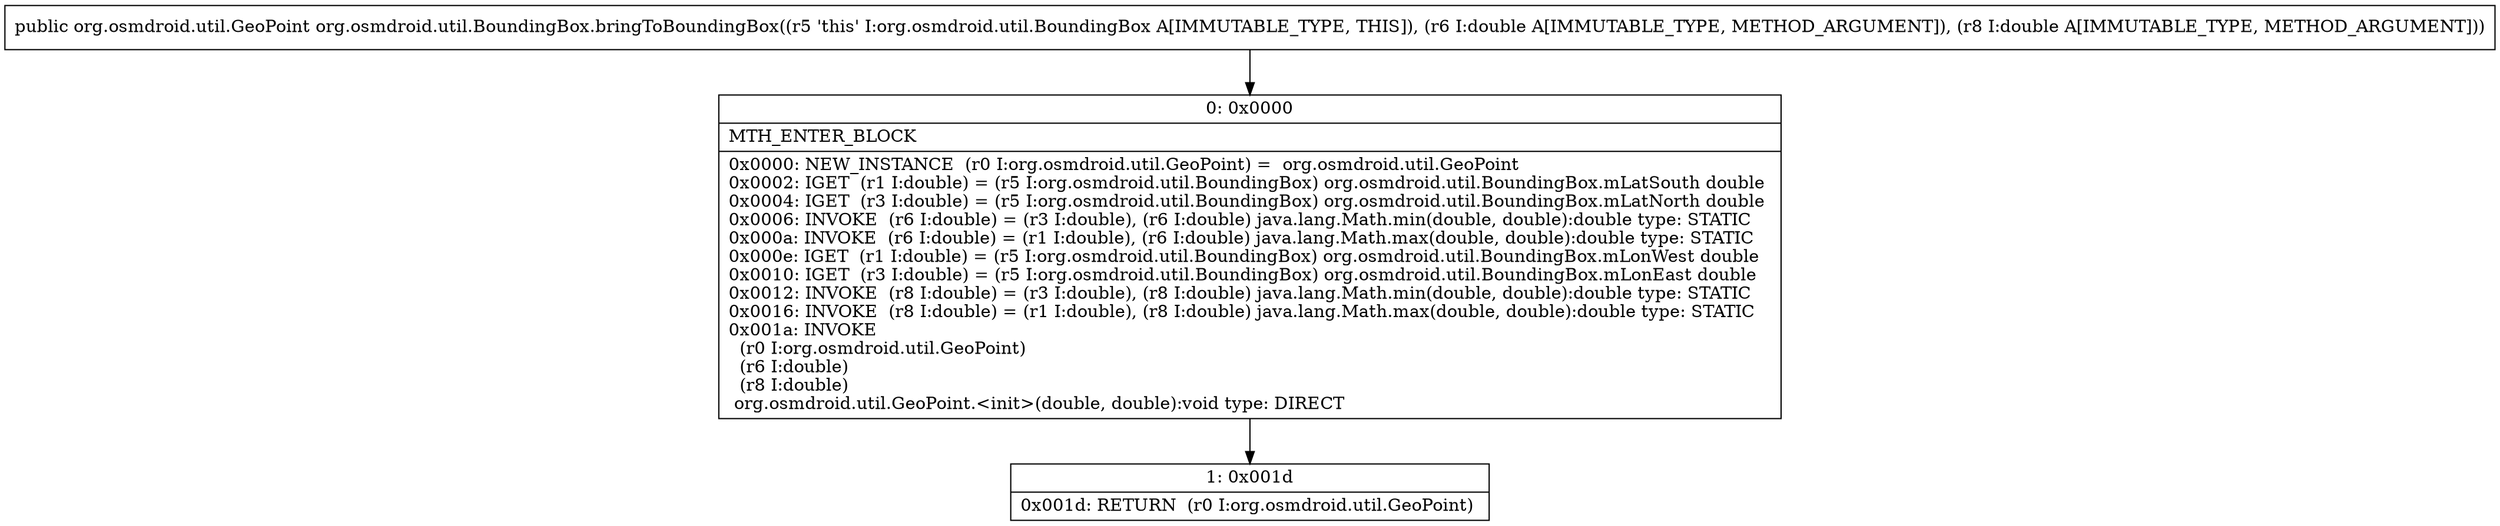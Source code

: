 digraph "CFG fororg.osmdroid.util.BoundingBox.bringToBoundingBox(DD)Lorg\/osmdroid\/util\/GeoPoint;" {
Node_0 [shape=record,label="{0\:\ 0x0000|MTH_ENTER_BLOCK\l|0x0000: NEW_INSTANCE  (r0 I:org.osmdroid.util.GeoPoint) =  org.osmdroid.util.GeoPoint \l0x0002: IGET  (r1 I:double) = (r5 I:org.osmdroid.util.BoundingBox) org.osmdroid.util.BoundingBox.mLatSouth double \l0x0004: IGET  (r3 I:double) = (r5 I:org.osmdroid.util.BoundingBox) org.osmdroid.util.BoundingBox.mLatNorth double \l0x0006: INVOKE  (r6 I:double) = (r3 I:double), (r6 I:double) java.lang.Math.min(double, double):double type: STATIC \l0x000a: INVOKE  (r6 I:double) = (r1 I:double), (r6 I:double) java.lang.Math.max(double, double):double type: STATIC \l0x000e: IGET  (r1 I:double) = (r5 I:org.osmdroid.util.BoundingBox) org.osmdroid.util.BoundingBox.mLonWest double \l0x0010: IGET  (r3 I:double) = (r5 I:org.osmdroid.util.BoundingBox) org.osmdroid.util.BoundingBox.mLonEast double \l0x0012: INVOKE  (r8 I:double) = (r3 I:double), (r8 I:double) java.lang.Math.min(double, double):double type: STATIC \l0x0016: INVOKE  (r8 I:double) = (r1 I:double), (r8 I:double) java.lang.Math.max(double, double):double type: STATIC \l0x001a: INVOKE  \l  (r0 I:org.osmdroid.util.GeoPoint)\l  (r6 I:double)\l  (r8 I:double)\l org.osmdroid.util.GeoPoint.\<init\>(double, double):void type: DIRECT \l}"];
Node_1 [shape=record,label="{1\:\ 0x001d|0x001d: RETURN  (r0 I:org.osmdroid.util.GeoPoint) \l}"];
MethodNode[shape=record,label="{public org.osmdroid.util.GeoPoint org.osmdroid.util.BoundingBox.bringToBoundingBox((r5 'this' I:org.osmdroid.util.BoundingBox A[IMMUTABLE_TYPE, THIS]), (r6 I:double A[IMMUTABLE_TYPE, METHOD_ARGUMENT]), (r8 I:double A[IMMUTABLE_TYPE, METHOD_ARGUMENT])) }"];
MethodNode -> Node_0;
Node_0 -> Node_1;
}

